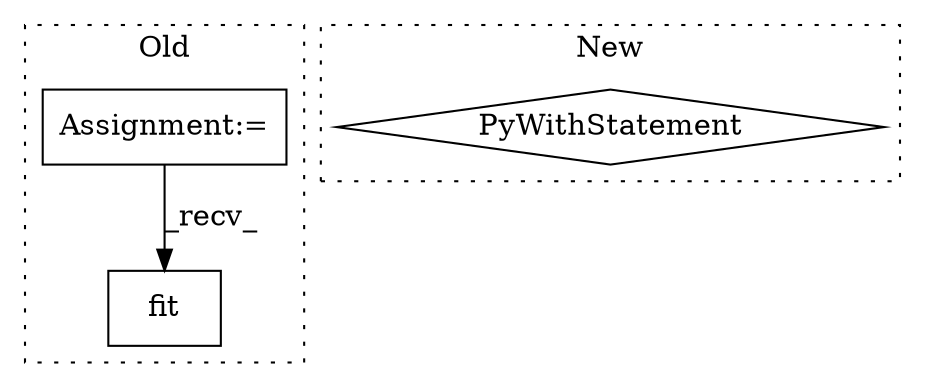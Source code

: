 digraph G {
subgraph cluster0 {
1 [label="fit" a="32" s="6415,6425" l="4,1" shape="box"];
3 [label="Assignment:=" a="7" s="6276" l="1" shape="box"];
label = "Old";
style="dotted";
}
subgraph cluster1 {
2 [label="PyWithStatement" a="104" s="7186,7235" l="10,2" shape="diamond"];
label = "New";
style="dotted";
}
3 -> 1 [label="_recv_"];
}